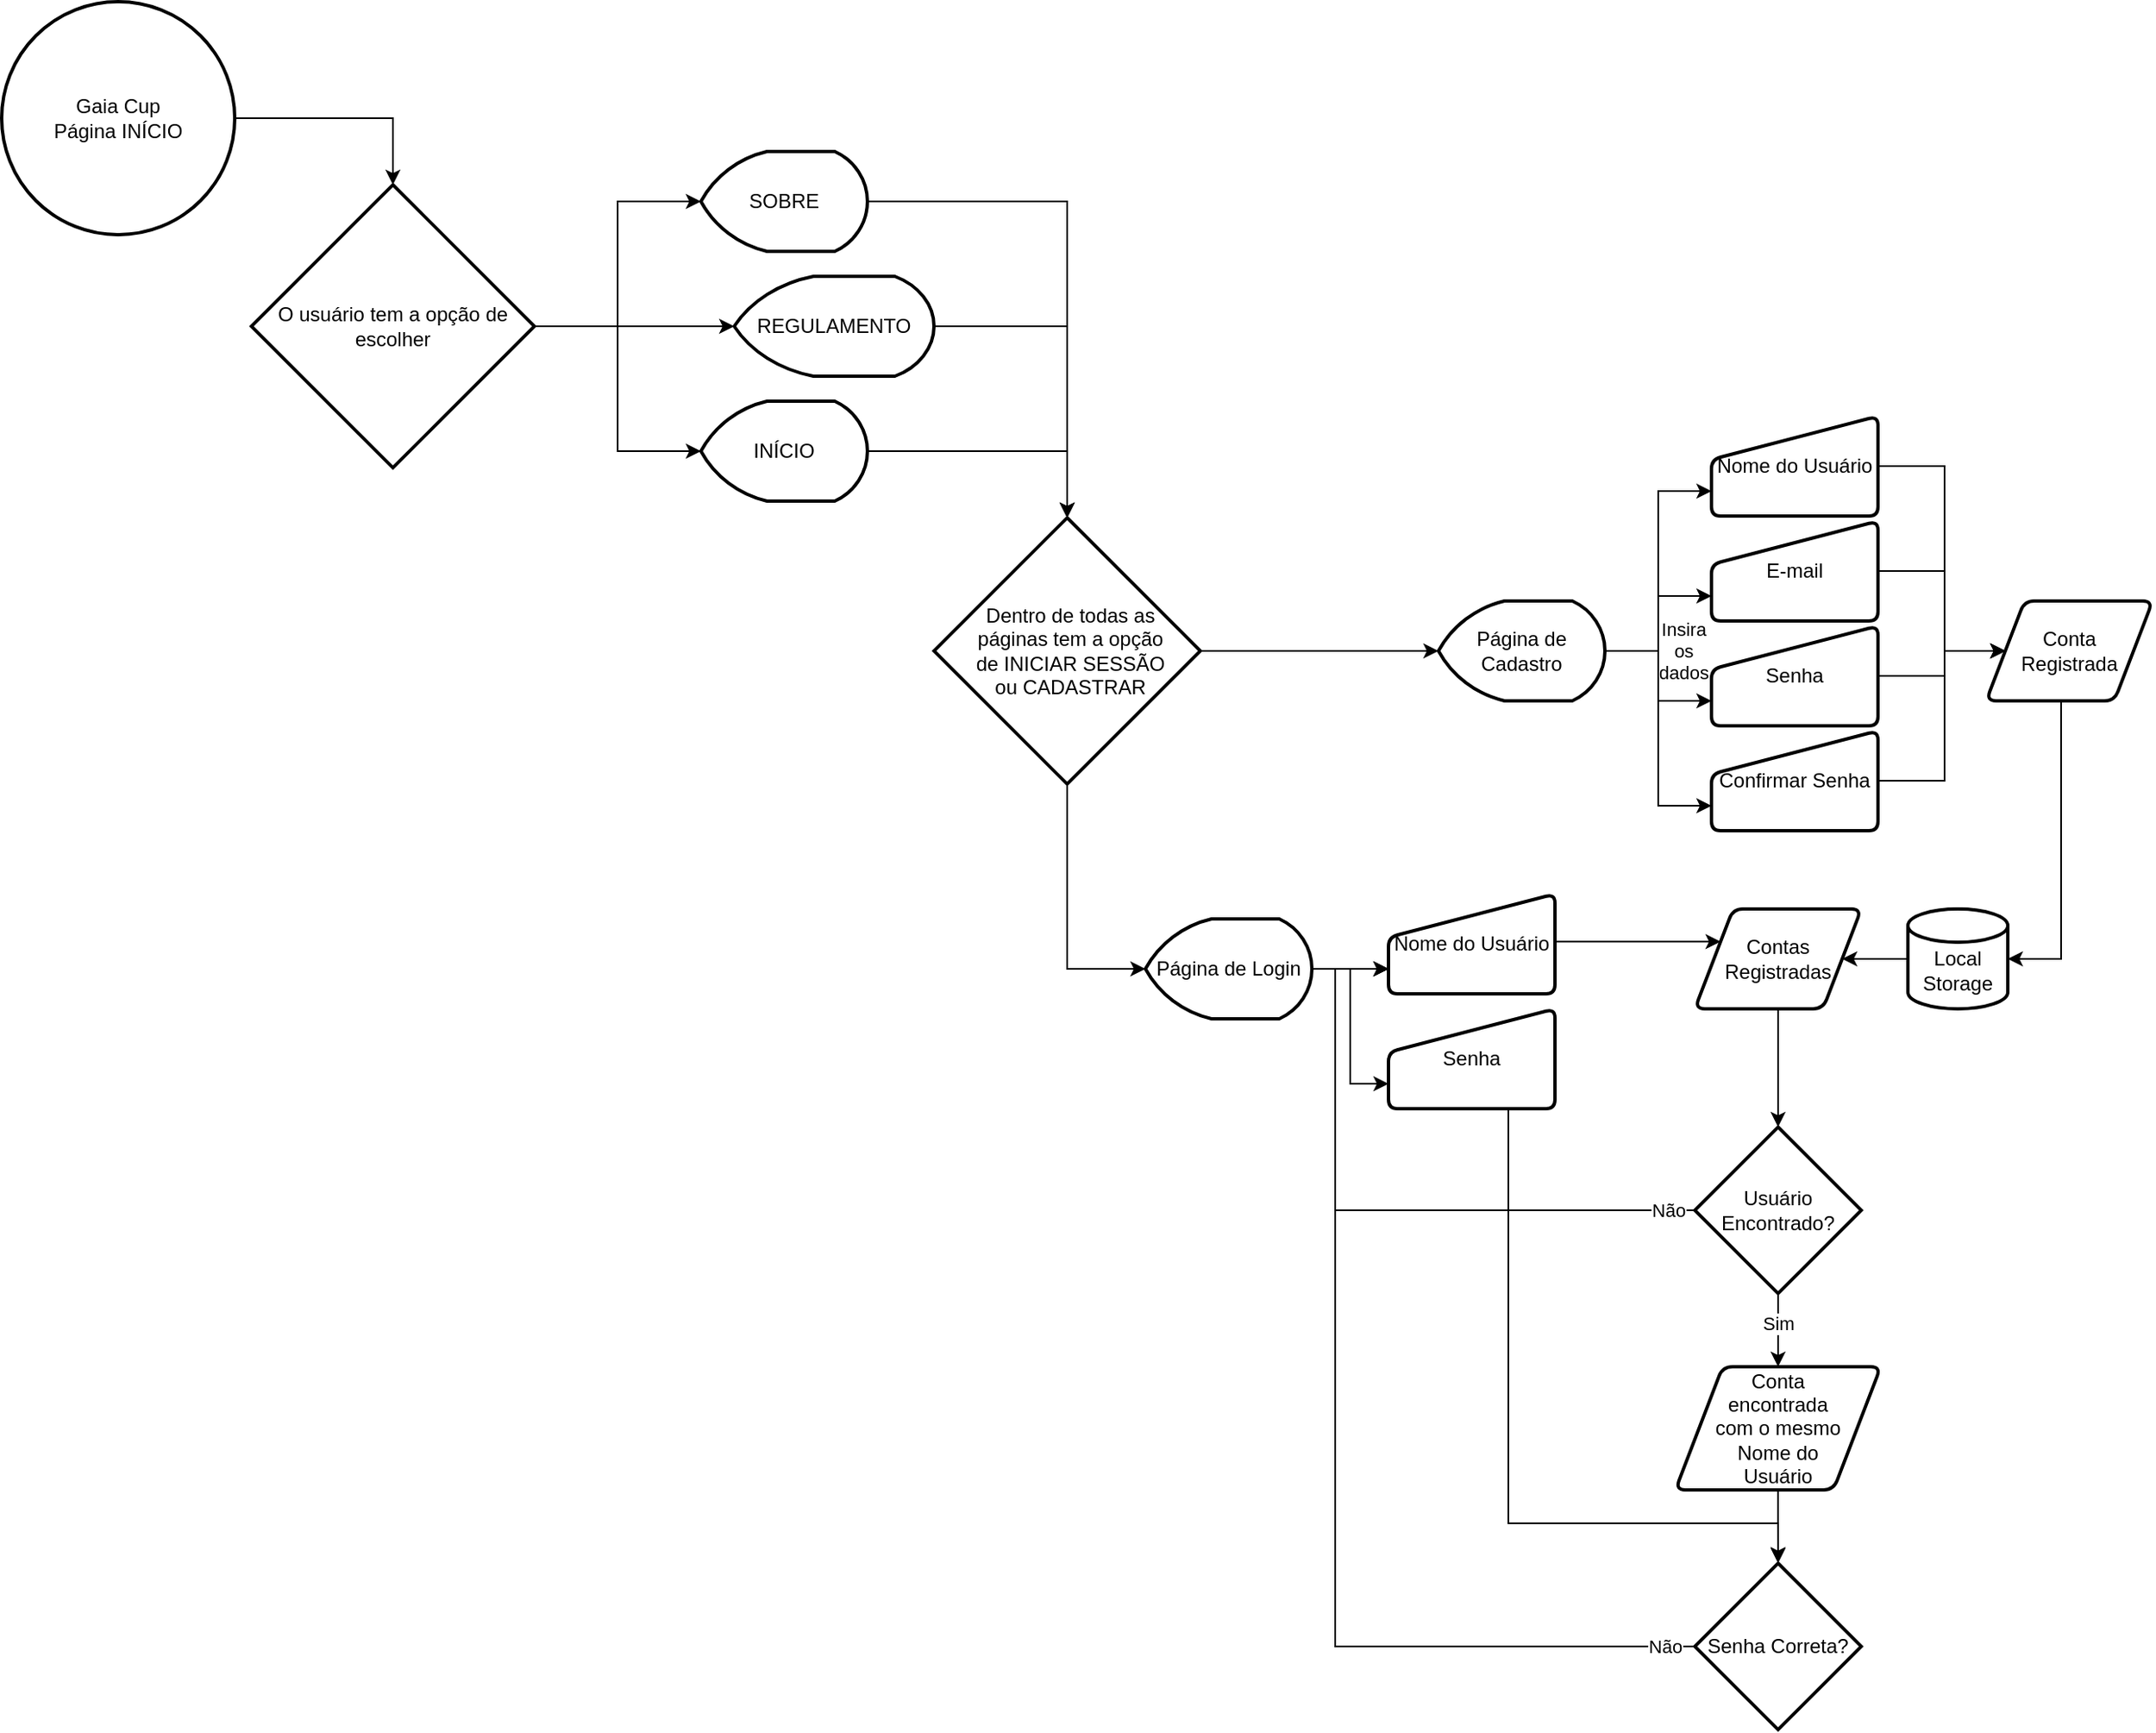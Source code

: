 <mxfile version="16.0.0" type="github">
  <diagram id="68Gy5-5AU6DrKDyNmoyT" name="Page-1">
    <mxGraphModel dx="1929" dy="1071" grid="0" gridSize="10" guides="1" tooltips="1" connect="1" arrows="1" fold="1" page="1" pageScale="1" pageWidth="827" pageHeight="1169" math="0" shadow="0">
      <root>
        <mxCell id="0" />
        <mxCell id="1" parent="0" />
        <mxCell id="HY1D-7VGu4BzOJ9OE48T-3" style="edgeStyle=orthogonalEdgeStyle;rounded=0;orthogonalLoop=1;jettySize=auto;html=1;entryX=0.5;entryY=0;entryDx=0;entryDy=0;entryPerimeter=0;" edge="1" parent="1" source="HY1D-7VGu4BzOJ9OE48T-1" target="HY1D-7VGu4BzOJ9OE48T-2">
          <mxGeometry relative="1" as="geometry" />
        </mxCell>
        <mxCell id="HY1D-7VGu4BzOJ9OE48T-1" value="Gaia Cup&lt;br&gt;Página INÍCIO" style="strokeWidth=2;html=1;shape=mxgraph.flowchart.start_2;whiteSpace=wrap;" vertex="1" parent="1">
          <mxGeometry x="10" y="10" width="140" height="140" as="geometry" />
        </mxCell>
        <mxCell id="HY1D-7VGu4BzOJ9OE48T-10" style="edgeStyle=orthogonalEdgeStyle;rounded=0;orthogonalLoop=1;jettySize=auto;html=1;entryX=0;entryY=0.5;entryDx=0;entryDy=0;entryPerimeter=0;" edge="1" parent="1" source="HY1D-7VGu4BzOJ9OE48T-2" target="HY1D-7VGu4BzOJ9OE48T-7">
          <mxGeometry relative="1" as="geometry" />
        </mxCell>
        <mxCell id="HY1D-7VGu4BzOJ9OE48T-11" style="edgeStyle=orthogonalEdgeStyle;rounded=0;orthogonalLoop=1;jettySize=auto;html=1;entryX=0;entryY=0.5;entryDx=0;entryDy=0;entryPerimeter=0;" edge="1" parent="1" source="HY1D-7VGu4BzOJ9OE48T-2" target="HY1D-7VGu4BzOJ9OE48T-8">
          <mxGeometry relative="1" as="geometry" />
        </mxCell>
        <mxCell id="HY1D-7VGu4BzOJ9OE48T-12" style="edgeStyle=orthogonalEdgeStyle;rounded=0;orthogonalLoop=1;jettySize=auto;html=1;entryX=0;entryY=0.5;entryDx=0;entryDy=0;entryPerimeter=0;" edge="1" parent="1" source="HY1D-7VGu4BzOJ9OE48T-2" target="HY1D-7VGu4BzOJ9OE48T-9">
          <mxGeometry relative="1" as="geometry" />
        </mxCell>
        <mxCell id="HY1D-7VGu4BzOJ9OE48T-2" value="O usuário tem a opção de escolher" style="strokeWidth=2;html=1;shape=mxgraph.flowchart.decision;whiteSpace=wrap;" vertex="1" parent="1">
          <mxGeometry x="160" y="120" width="170" height="170" as="geometry" />
        </mxCell>
        <mxCell id="HY1D-7VGu4BzOJ9OE48T-19" style="edgeStyle=orthogonalEdgeStyle;rounded=0;orthogonalLoop=1;jettySize=auto;html=1;entryX=0.5;entryY=0;entryDx=0;entryDy=0;entryPerimeter=0;" edge="1" parent="1" source="HY1D-7VGu4BzOJ9OE48T-7" target="HY1D-7VGu4BzOJ9OE48T-16">
          <mxGeometry relative="1" as="geometry" />
        </mxCell>
        <mxCell id="HY1D-7VGu4BzOJ9OE48T-7" value="SOBRE" style="strokeWidth=2;html=1;shape=mxgraph.flowchart.display;whiteSpace=wrap;" vertex="1" parent="1">
          <mxGeometry x="430" y="100" width="100" height="60" as="geometry" />
        </mxCell>
        <mxCell id="HY1D-7VGu4BzOJ9OE48T-18" style="edgeStyle=orthogonalEdgeStyle;rounded=0;orthogonalLoop=1;jettySize=auto;html=1;entryX=0.5;entryY=0;entryDx=0;entryDy=0;entryPerimeter=0;" edge="1" parent="1" source="HY1D-7VGu4BzOJ9OE48T-8" target="HY1D-7VGu4BzOJ9OE48T-16">
          <mxGeometry relative="1" as="geometry">
            <mxPoint x="650" y="280" as="targetPoint" />
            <Array as="points">
              <mxPoint x="650" y="205" />
            </Array>
          </mxGeometry>
        </mxCell>
        <mxCell id="HY1D-7VGu4BzOJ9OE48T-8" value="REGULAMENTO" style="strokeWidth=2;html=1;shape=mxgraph.flowchart.display;whiteSpace=wrap;" vertex="1" parent="1">
          <mxGeometry x="450" y="175" width="120" height="60" as="geometry" />
        </mxCell>
        <mxCell id="HY1D-7VGu4BzOJ9OE48T-17" style="edgeStyle=orthogonalEdgeStyle;rounded=0;orthogonalLoop=1;jettySize=auto;html=1;entryX=0.5;entryY=0;entryDx=0;entryDy=0;entryPerimeter=0;" edge="1" parent="1" source="HY1D-7VGu4BzOJ9OE48T-9" target="HY1D-7VGu4BzOJ9OE48T-16">
          <mxGeometry relative="1" as="geometry" />
        </mxCell>
        <mxCell id="HY1D-7VGu4BzOJ9OE48T-9" value="INÍCIO" style="strokeWidth=2;html=1;shape=mxgraph.flowchart.display;whiteSpace=wrap;" vertex="1" parent="1">
          <mxGeometry x="430" y="250" width="100" height="60" as="geometry" />
        </mxCell>
        <mxCell id="HY1D-7VGu4BzOJ9OE48T-24" style="edgeStyle=orthogonalEdgeStyle;rounded=0;orthogonalLoop=1;jettySize=auto;html=1;entryX=0;entryY=0.5;entryDx=0;entryDy=0;entryPerimeter=0;" edge="1" parent="1" source="HY1D-7VGu4BzOJ9OE48T-16" target="HY1D-7VGu4BzOJ9OE48T-28">
          <mxGeometry relative="1" as="geometry">
            <mxPoint x="650" y="602" as="targetPoint" />
          </mxGeometry>
        </mxCell>
        <mxCell id="HY1D-7VGu4BzOJ9OE48T-25" style="edgeStyle=orthogonalEdgeStyle;rounded=0;orthogonalLoop=1;jettySize=auto;html=1;" edge="1" parent="1" source="HY1D-7VGu4BzOJ9OE48T-16" target="HY1D-7VGu4BzOJ9OE48T-27">
          <mxGeometry relative="1" as="geometry">
            <mxPoint x="869.276" y="400.0" as="targetPoint" />
          </mxGeometry>
        </mxCell>
        <mxCell id="HY1D-7VGu4BzOJ9OE48T-16" value="Dentro de todas as páginas tem a opção de INICIAR SESSÃO ou CADASTRAR" style="strokeWidth=2;shape=mxgraph.flowchart.decision;whiteSpace=wrap;html=1;fontStyle=0;align=center;verticalAlign=middle;horizontal=1;spacing=9;spacingLeft=13;spacingRight=9;" vertex="1" parent="1">
          <mxGeometry x="570" y="320" width="160" height="160" as="geometry" />
        </mxCell>
        <mxCell id="HY1D-7VGu4BzOJ9OE48T-39" style="edgeStyle=orthogonalEdgeStyle;rounded=0;orthogonalLoop=1;jettySize=auto;html=1;entryX=0;entryY=0.5;entryDx=0;entryDy=0;" edge="1" parent="1" source="HY1D-7VGu4BzOJ9OE48T-26" target="HY1D-7VGu4BzOJ9OE48T-38">
          <mxGeometry relative="1" as="geometry">
            <Array as="points">
              <mxPoint x="1177" y="289" />
              <mxPoint x="1177" y="400" />
            </Array>
          </mxGeometry>
        </mxCell>
        <mxCell id="HY1D-7VGu4BzOJ9OE48T-26" value="Nome do Usuário" style="html=1;strokeWidth=2;shape=manualInput;whiteSpace=wrap;rounded=1;size=26;arcSize=11;" vertex="1" parent="1">
          <mxGeometry x="1037" y="259" width="100" height="60" as="geometry" />
        </mxCell>
        <mxCell id="HY1D-7VGu4BzOJ9OE48T-29" style="edgeStyle=orthogonalEdgeStyle;rounded=0;orthogonalLoop=1;jettySize=auto;html=1;entryX=0;entryY=0.75;entryDx=0;entryDy=0;" edge="1" parent="1" source="HY1D-7VGu4BzOJ9OE48T-27" target="HY1D-7VGu4BzOJ9OE48T-26">
          <mxGeometry relative="1" as="geometry" />
        </mxCell>
        <mxCell id="HY1D-7VGu4BzOJ9OE48T-33" style="edgeStyle=orthogonalEdgeStyle;rounded=0;orthogonalLoop=1;jettySize=auto;html=1;entryX=0;entryY=0.75;entryDx=0;entryDy=0;" edge="1" parent="1" source="HY1D-7VGu4BzOJ9OE48T-27" target="HY1D-7VGu4BzOJ9OE48T-30">
          <mxGeometry relative="1" as="geometry" />
        </mxCell>
        <mxCell id="HY1D-7VGu4BzOJ9OE48T-34" style="edgeStyle=orthogonalEdgeStyle;rounded=0;orthogonalLoop=1;jettySize=auto;html=1;entryX=0;entryY=0.75;entryDx=0;entryDy=0;" edge="1" parent="1" source="HY1D-7VGu4BzOJ9OE48T-27" target="HY1D-7VGu4BzOJ9OE48T-31">
          <mxGeometry relative="1" as="geometry" />
        </mxCell>
        <mxCell id="HY1D-7VGu4BzOJ9OE48T-35" style="edgeStyle=orthogonalEdgeStyle;rounded=0;orthogonalLoop=1;jettySize=auto;html=1;entryX=0;entryY=0.75;entryDx=0;entryDy=0;" edge="1" parent="1" source="HY1D-7VGu4BzOJ9OE48T-27" target="HY1D-7VGu4BzOJ9OE48T-32">
          <mxGeometry relative="1" as="geometry" />
        </mxCell>
        <mxCell id="HY1D-7VGu4BzOJ9OE48T-81" value="Insira &lt;br&gt;os &lt;br&gt;dados" style="edgeLabel;html=1;align=center;verticalAlign=middle;resizable=0;points=[];" vertex="1" connectable="0" parent="HY1D-7VGu4BzOJ9OE48T-35">
          <mxGeometry x="-0.872" relative="1" as="geometry">
            <mxPoint x="37" as="offset" />
          </mxGeometry>
        </mxCell>
        <mxCell id="HY1D-7VGu4BzOJ9OE48T-27" value="Página de Cadastro" style="strokeWidth=2;html=1;shape=mxgraph.flowchart.display;whiteSpace=wrap;" vertex="1" parent="1">
          <mxGeometry x="873" y="370" width="100" height="60" as="geometry" />
        </mxCell>
        <mxCell id="HY1D-7VGu4BzOJ9OE48T-47" style="edgeStyle=orthogonalEdgeStyle;rounded=0;orthogonalLoop=1;jettySize=auto;html=1;entryX=0;entryY=0.75;entryDx=0;entryDy=0;" edge="1" parent="1" source="HY1D-7VGu4BzOJ9OE48T-28" target="HY1D-7VGu4BzOJ9OE48T-45">
          <mxGeometry relative="1" as="geometry" />
        </mxCell>
        <mxCell id="HY1D-7VGu4BzOJ9OE48T-48" style="edgeStyle=orthogonalEdgeStyle;rounded=0;orthogonalLoop=1;jettySize=auto;html=1;entryX=0;entryY=0.75;entryDx=0;entryDy=0;" edge="1" parent="1" source="HY1D-7VGu4BzOJ9OE48T-28" target="HY1D-7VGu4BzOJ9OE48T-46">
          <mxGeometry relative="1" as="geometry" />
        </mxCell>
        <mxCell id="HY1D-7VGu4BzOJ9OE48T-28" value="Página de Login" style="strokeWidth=2;html=1;shape=mxgraph.flowchart.display;whiteSpace=wrap;" vertex="1" parent="1">
          <mxGeometry x="697" y="561" width="100" height="60" as="geometry" />
        </mxCell>
        <mxCell id="HY1D-7VGu4BzOJ9OE48T-40" style="edgeStyle=orthogonalEdgeStyle;rounded=0;orthogonalLoop=1;jettySize=auto;html=1;entryX=0;entryY=0.5;entryDx=0;entryDy=0;" edge="1" parent="1" source="HY1D-7VGu4BzOJ9OE48T-30" target="HY1D-7VGu4BzOJ9OE48T-38">
          <mxGeometry relative="1" as="geometry">
            <Array as="points">
              <mxPoint x="1177" y="352" />
              <mxPoint x="1177" y="400" />
            </Array>
          </mxGeometry>
        </mxCell>
        <mxCell id="HY1D-7VGu4BzOJ9OE48T-30" value="E-mail" style="html=1;strokeWidth=2;shape=manualInput;whiteSpace=wrap;rounded=1;size=26;arcSize=11;" vertex="1" parent="1">
          <mxGeometry x="1037" y="322" width="100" height="60" as="geometry" />
        </mxCell>
        <mxCell id="HY1D-7VGu4BzOJ9OE48T-42" style="edgeStyle=orthogonalEdgeStyle;rounded=0;orthogonalLoop=1;jettySize=auto;html=1;" edge="1" parent="1" source="HY1D-7VGu4BzOJ9OE48T-31" target="HY1D-7VGu4BzOJ9OE48T-38">
          <mxGeometry relative="1" as="geometry">
            <Array as="points">
              <mxPoint x="1177" y="415" />
              <mxPoint x="1177" y="400" />
            </Array>
          </mxGeometry>
        </mxCell>
        <mxCell id="HY1D-7VGu4BzOJ9OE48T-31" value="Senha" style="html=1;strokeWidth=2;shape=manualInput;whiteSpace=wrap;rounded=1;size=26;arcSize=11;" vertex="1" parent="1">
          <mxGeometry x="1037" y="385" width="100" height="60" as="geometry" />
        </mxCell>
        <mxCell id="HY1D-7VGu4BzOJ9OE48T-43" style="edgeStyle=orthogonalEdgeStyle;rounded=0;orthogonalLoop=1;jettySize=auto;html=1;entryX=0;entryY=0.5;entryDx=0;entryDy=0;" edge="1" parent="1" source="HY1D-7VGu4BzOJ9OE48T-32" target="HY1D-7VGu4BzOJ9OE48T-38">
          <mxGeometry relative="1" as="geometry">
            <Array as="points">
              <mxPoint x="1177" y="478" />
              <mxPoint x="1177" y="400" />
            </Array>
          </mxGeometry>
        </mxCell>
        <mxCell id="HY1D-7VGu4BzOJ9OE48T-32" value="Confirmar Senha" style="html=1;strokeWidth=2;shape=manualInput;whiteSpace=wrap;rounded=1;size=26;arcSize=11;" vertex="1" parent="1">
          <mxGeometry x="1037" y="448" width="100" height="60" as="geometry" />
        </mxCell>
        <mxCell id="HY1D-7VGu4BzOJ9OE48T-52" style="edgeStyle=orthogonalEdgeStyle;rounded=0;orthogonalLoop=1;jettySize=auto;html=1;" edge="1" parent="1" source="HY1D-7VGu4BzOJ9OE48T-36" target="HY1D-7VGu4BzOJ9OE48T-49">
          <mxGeometry relative="1" as="geometry" />
        </mxCell>
        <mxCell id="HY1D-7VGu4BzOJ9OE48T-36" value="&lt;br&gt;Local&lt;br&gt;Storage" style="strokeWidth=2;html=1;shape=mxgraph.flowchart.database;whiteSpace=wrap;" vertex="1" parent="1">
          <mxGeometry x="1155" y="555" width="60" height="60" as="geometry" />
        </mxCell>
        <mxCell id="HY1D-7VGu4BzOJ9OE48T-44" style="edgeStyle=orthogonalEdgeStyle;rounded=0;orthogonalLoop=1;jettySize=auto;html=1;entryX=1;entryY=0.5;entryDx=0;entryDy=0;entryPerimeter=0;" edge="1" parent="1" source="HY1D-7VGu4BzOJ9OE48T-38" target="HY1D-7VGu4BzOJ9OE48T-36">
          <mxGeometry relative="1" as="geometry">
            <Array as="points">
              <mxPoint x="1247" y="585" />
            </Array>
          </mxGeometry>
        </mxCell>
        <mxCell id="HY1D-7VGu4BzOJ9OE48T-38" value="Conta &lt;br&gt;Registrada" style="shape=parallelogram;html=1;strokeWidth=2;perimeter=parallelogramPerimeter;whiteSpace=wrap;rounded=1;arcSize=12;size=0.23;" vertex="1" parent="1">
          <mxGeometry x="1202" y="370" width="100" height="60" as="geometry" />
        </mxCell>
        <mxCell id="HY1D-7VGu4BzOJ9OE48T-50" style="edgeStyle=orthogonalEdgeStyle;rounded=0;orthogonalLoop=1;jettySize=auto;html=1;entryX=0;entryY=0.25;entryDx=0;entryDy=0;" edge="1" parent="1" source="HY1D-7VGu4BzOJ9OE48T-45" target="HY1D-7VGu4BzOJ9OE48T-49">
          <mxGeometry relative="1" as="geometry">
            <Array as="points">
              <mxPoint x="1035" y="575" />
            </Array>
          </mxGeometry>
        </mxCell>
        <mxCell id="HY1D-7VGu4BzOJ9OE48T-45" value="Nome do Usuário" style="html=1;strokeWidth=2;shape=manualInput;whiteSpace=wrap;rounded=1;size=26;arcSize=11;" vertex="1" parent="1">
          <mxGeometry x="843" y="546" width="100" height="60" as="geometry" />
        </mxCell>
        <mxCell id="HY1D-7VGu4BzOJ9OE48T-76" style="edgeStyle=orthogonalEdgeStyle;rounded=0;orthogonalLoop=1;jettySize=auto;html=1;entryX=0.5;entryY=0;entryDx=0;entryDy=0;entryPerimeter=0;" edge="1" parent="1" source="HY1D-7VGu4BzOJ9OE48T-46" target="HY1D-7VGu4BzOJ9OE48T-71">
          <mxGeometry relative="1" as="geometry">
            <mxPoint x="973" y="842" as="targetPoint" />
            <Array as="points">
              <mxPoint x="915" y="924" />
              <mxPoint x="1077" y="924" />
            </Array>
          </mxGeometry>
        </mxCell>
        <mxCell id="HY1D-7VGu4BzOJ9OE48T-46" value="Senha" style="html=1;strokeWidth=2;shape=manualInput;whiteSpace=wrap;rounded=1;size=26;arcSize=11;" vertex="1" parent="1">
          <mxGeometry x="843" y="615" width="100" height="60" as="geometry" />
        </mxCell>
        <mxCell id="HY1D-7VGu4BzOJ9OE48T-78" style="edgeStyle=orthogonalEdgeStyle;rounded=0;orthogonalLoop=1;jettySize=auto;html=1;" edge="1" parent="1" source="HY1D-7VGu4BzOJ9OE48T-49" target="HY1D-7VGu4BzOJ9OE48T-68">
          <mxGeometry relative="1" as="geometry" />
        </mxCell>
        <mxCell id="HY1D-7VGu4BzOJ9OE48T-49" value="Contas Registradas" style="shape=parallelogram;html=1;strokeWidth=2;perimeter=parallelogramPerimeter;whiteSpace=wrap;rounded=1;arcSize=12;size=0.23;" vertex="1" parent="1">
          <mxGeometry x="1027" y="555" width="100" height="60" as="geometry" />
        </mxCell>
        <mxCell id="HY1D-7VGu4BzOJ9OE48T-75" style="edgeStyle=orthogonalEdgeStyle;rounded=0;orthogonalLoop=1;jettySize=auto;html=1;" edge="1" parent="1" source="HY1D-7VGu4BzOJ9OE48T-65">
          <mxGeometry relative="1" as="geometry">
            <mxPoint x="1077" y="947.394" as="targetPoint" />
          </mxGeometry>
        </mxCell>
        <mxCell id="HY1D-7VGu4BzOJ9OE48T-65" value="Conta encontrada com o mesmo Nome do Usuário" style="shape=parallelogram;html=1;strokeWidth=2;perimeter=parallelogramPerimeter;whiteSpace=wrap;rounded=1;arcSize=12;size=0.23;spacingLeft=18;spacingRight=17;" vertex="1" parent="1">
          <mxGeometry x="1015.33" y="830" width="123.34" height="74" as="geometry" />
        </mxCell>
        <mxCell id="HY1D-7VGu4BzOJ9OE48T-69" style="edgeStyle=orthogonalEdgeStyle;rounded=0;orthogonalLoop=1;jettySize=auto;html=1;entryX=0;entryY=0.75;entryDx=0;entryDy=0;" edge="1" parent="1" source="HY1D-7VGu4BzOJ9OE48T-68" target="HY1D-7VGu4BzOJ9OE48T-45">
          <mxGeometry relative="1" as="geometry">
            <Array as="points">
              <mxPoint x="811" y="736" />
              <mxPoint x="811" y="591" />
            </Array>
          </mxGeometry>
        </mxCell>
        <mxCell id="HY1D-7VGu4BzOJ9OE48T-79" value="Não" style="edgeLabel;html=1;align=center;verticalAlign=middle;resizable=0;points=[];" vertex="1" connectable="0" parent="HY1D-7VGu4BzOJ9OE48T-69">
          <mxGeometry x="-0.915" relative="1" as="geometry">
            <mxPoint as="offset" />
          </mxGeometry>
        </mxCell>
        <mxCell id="HY1D-7VGu4BzOJ9OE48T-70" style="edgeStyle=orthogonalEdgeStyle;rounded=0;orthogonalLoop=1;jettySize=auto;html=1;entryX=0.5;entryY=0;entryDx=0;entryDy=0;" edge="1" parent="1" source="HY1D-7VGu4BzOJ9OE48T-68" target="HY1D-7VGu4BzOJ9OE48T-65">
          <mxGeometry relative="1" as="geometry" />
        </mxCell>
        <mxCell id="HY1D-7VGu4BzOJ9OE48T-80" value="Sim" style="edgeLabel;html=1;align=center;verticalAlign=middle;resizable=0;points=[];" vertex="1" connectable="0" parent="HY1D-7VGu4BzOJ9OE48T-70">
          <mxGeometry x="-0.753" relative="1" as="geometry">
            <mxPoint y="12" as="offset" />
          </mxGeometry>
        </mxCell>
        <mxCell id="HY1D-7VGu4BzOJ9OE48T-68" value="Usuário Encontrado?" style="strokeWidth=2;html=1;shape=mxgraph.flowchart.decision;whiteSpace=wrap;" vertex="1" parent="1">
          <mxGeometry x="1027" y="686" width="100" height="100" as="geometry" />
        </mxCell>
        <mxCell id="HY1D-7VGu4BzOJ9OE48T-72" style="edgeStyle=orthogonalEdgeStyle;rounded=0;orthogonalLoop=1;jettySize=auto;html=1;entryX=0;entryY=0.75;entryDx=0;entryDy=0;" edge="1" parent="1" source="HY1D-7VGu4BzOJ9OE48T-71" target="HY1D-7VGu4BzOJ9OE48T-45">
          <mxGeometry relative="1" as="geometry">
            <Array as="points">
              <mxPoint x="811" y="998" />
              <mxPoint x="811" y="591" />
            </Array>
          </mxGeometry>
        </mxCell>
        <mxCell id="HY1D-7VGu4BzOJ9OE48T-77" value="Não" style="edgeLabel;html=1;align=center;verticalAlign=middle;resizable=0;points=[];" vertex="1" connectable="0" parent="HY1D-7VGu4BzOJ9OE48T-72">
          <mxGeometry x="-0.811" y="4" relative="1" as="geometry">
            <mxPoint x="44" y="-4" as="offset" />
          </mxGeometry>
        </mxCell>
        <mxCell id="HY1D-7VGu4BzOJ9OE48T-71" value="Senha Correta?" style="strokeWidth=2;html=1;shape=mxgraph.flowchart.decision;whiteSpace=wrap;" vertex="1" parent="1">
          <mxGeometry x="1027" y="948" width="100" height="100" as="geometry" />
        </mxCell>
      </root>
    </mxGraphModel>
  </diagram>
</mxfile>
